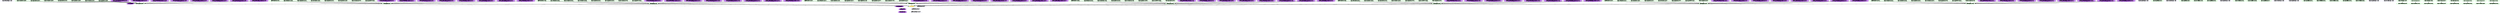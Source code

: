 digraph "g" {
	size = "30,30"
"rsc_c001n09_monitor_5000 <none>" [ style="dashed" color="blue" fontcolor="black" ]
"DcIPaddr_monitor_5000 c001n09" [ style="dashed" color="blue" fontcolor="black" ]
"rsc_c001n08_monitor_5000 <none>" [ style="dashed" color="blue" fontcolor="black" ]
"rsc_c001n08_delete_0 c001n02" [ style=bold color="green" fontcolor="black" ]
"rsc_c001n02_monitor_5000 <none>" [ style="dashed" color="blue" fontcolor="black" ]
"rsc_c001n06_delete_0 c001n02" [ style=bold color="green" fontcolor="black" ]
"rsc_c001n07_delete_0 c001n02" [ style=bold color="green" fontcolor="black" ]
"rsc_c001n08_delete_0 c001n03" [ style=bold color="green" fontcolor="black" ]
"rsc_c001n03_monitor_5000 <none>" [ style="dashed" color="blue" fontcolor="black" ]
"rsc_c001n07_delete_0 c001n03" [ style=bold color="green" fontcolor="black" ]
"rsc_c001n02_delete_0 c001n03" [ style=bold color="green" fontcolor="black" ]
"rsc_c001n08_delete_0 c001n04" [ style=bold color="green" fontcolor="black" ]
"rsc_c001n04_monitor_5000 <none>" [ style="dashed" color="blue" fontcolor="black" ]
"rsc_c001n05_monitor_5000 <none>" [ style="dashed" color="blue" fontcolor="black" ]
"rsc_c001n08_delete_0 c001n06" [ style=bold color="green" fontcolor="black" ]
"rsc_c001n09_delete_0 c001n06" [ style=bold color="green" fontcolor="black" ]
"rsc_c001n02_delete_0 c001n06" [ style=bold color="green" fontcolor="black" ]
"rsc_c001n03_delete_0 c001n06" [ style=bold color="green" fontcolor="black" ]
"rsc_c001n04_delete_0 c001n06" [ style=bold color="green" fontcolor="black" ]
"rsc_c001n06_monitor_5000 <none>" [ style="dashed" color="blue" fontcolor="black" ]
"rsc_c001n07_monitor_5000 <none>" [ style="dashed" color="blue" fontcolor="black" ]
"probe_complete" [ style=bold color="green" fontcolor="orange" ]
"probe_complete c001n09" [ style=bold color="green" fontcolor="black" ]
"rsc_c001n02_monitor_0 c001n09" [ style=bold color="green" fontcolor="black" ]
"rsc_c001n03_monitor_0 c001n09" [ style=bold color="green" fontcolor="black" ]
"rsc_c001n04_monitor_0 c001n09" [ style=bold color="green" fontcolor="black" ]
"rsc_c001n05_monitor_0 c001n09" [ style=bold color="green" fontcolor="black" ]
"rsc_c001n06_monitor_0 c001n09" [ style=bold color="green" fontcolor="black" ]
"rsc_c001n07_monitor_0 c001n09" [ style=bold color="green" fontcolor="black" ]
"rsc_c001n08_monitor_0 c001n09" [ style=bold color="green" fontcolor="black" ]
"DoFencing:child_DoFencing:0_monitor_0 c001n09" [ font_color=black style=filled fillcolor=purple ]
"DoFencing:child_DoFencing:1_monitor_0 c001n09" [ font_color=black style=filled fillcolor=purple ]
"DoFencing:child_DoFencing:2_monitor_0 c001n09" [ font_color=black style=filled fillcolor=purple ]
"DoFencing:child_DoFencing:3_monitor_0 c001n09" [ font_color=black style=filled fillcolor=purple ]
"DoFencing:child_DoFencing:4_monitor_0 c001n09" [ font_color=black style=filled fillcolor=purple ]
"DoFencing:child_DoFencing:5_monitor_0 c001n09" [ font_color=black style=filled fillcolor=purple ]
"DoFencing:child_DoFencing:6_monitor_0 c001n09" [ font_color=black style=filled fillcolor=purple ]
"DoFencing:child_DoFencing:7_monitor_0 c001n09" [ font_color=black style=filled fillcolor=purple ]
"probe_complete c001n02" [ style=bold color="green" fontcolor="black" ]
"DcIPaddr_monitor_0 c001n02" [ style=bold color="green" fontcolor="black" ]
"rsc_c001n09_monitor_0 c001n02" [ style=bold color="green" fontcolor="black" ]
"rsc_c001n03_monitor_0 c001n02" [ style=bold color="green" fontcolor="black" ]
"rsc_c001n04_monitor_0 c001n02" [ style=bold color="green" fontcolor="black" ]
"rsc_c001n05_monitor_0 c001n02" [ style=bold color="green" fontcolor="black" ]
"rsc_c001n06_monitor_0 c001n02" [ style=bold color="green" fontcolor="black" ]
"rsc_c001n07_monitor_0 c001n02" [ style=bold color="green" fontcolor="black" ]
"rsc_c001n08_monitor_0 c001n02" [ style=bold color="green" fontcolor="black" ]
"DoFencing:child_DoFencing:0_monitor_0 c001n02" [ font_color=black style=filled fillcolor=purple ]
"DoFencing:child_DoFencing:1_monitor_0 c001n02" [ font_color=black style=filled fillcolor=purple ]
"DoFencing:child_DoFencing:2_monitor_0 c001n02" [ font_color=black style=filled fillcolor=purple ]
"DoFencing:child_DoFencing:3_monitor_0 c001n02" [ font_color=black style=filled fillcolor=purple ]
"DoFencing:child_DoFencing:4_monitor_0 c001n02" [ font_color=black style=filled fillcolor=purple ]
"DoFencing:child_DoFencing:5_monitor_0 c001n02" [ font_color=black style=filled fillcolor=purple ]
"DoFencing:child_DoFencing:6_monitor_0 c001n02" [ font_color=black style=filled fillcolor=purple ]
"DoFencing:child_DoFencing:7_monitor_0 c001n02" [ font_color=black style=filled fillcolor=purple ]
"probe_complete c001n03" [ style=bold color="green" fontcolor="black" ]
"DcIPaddr_monitor_0 c001n03" [ style=bold color="green" fontcolor="black" ]
"rsc_c001n09_monitor_0 c001n03" [ style=bold color="green" fontcolor="black" ]
"rsc_c001n02_monitor_0 c001n03" [ style=bold color="green" fontcolor="black" ]
"rsc_c001n04_monitor_0 c001n03" [ style=bold color="green" fontcolor="black" ]
"rsc_c001n05_monitor_0 c001n03" [ style=bold color="green" fontcolor="black" ]
"rsc_c001n06_monitor_0 c001n03" [ style=bold color="green" fontcolor="black" ]
"rsc_c001n07_monitor_0 c001n03" [ style=bold color="green" fontcolor="black" ]
"rsc_c001n08_monitor_0 c001n03" [ style=bold color="green" fontcolor="black" ]
"DoFencing:child_DoFencing:0_monitor_0 c001n03" [ font_color=black style=filled fillcolor=purple ]
"DoFencing:child_DoFencing:1_monitor_0 c001n03" [ font_color=black style=filled fillcolor=purple ]
"DoFencing:child_DoFencing:2_monitor_0 c001n03" [ font_color=black style=filled fillcolor=purple ]
"DoFencing:child_DoFencing:3_monitor_0 c001n03" [ font_color=black style=filled fillcolor=purple ]
"DoFencing:child_DoFencing:4_monitor_0 c001n03" [ font_color=black style=filled fillcolor=purple ]
"DoFencing:child_DoFencing:5_monitor_0 c001n03" [ font_color=black style=filled fillcolor=purple ]
"DoFencing:child_DoFencing:6_monitor_0 c001n03" [ font_color=black style=filled fillcolor=purple ]
"DoFencing:child_DoFencing:7_monitor_0 c001n03" [ font_color=black style=filled fillcolor=purple ]
"probe_complete c001n04" [ style=bold color="green" fontcolor="black" ]
"DcIPaddr_monitor_0 c001n04" [ style=bold color="green" fontcolor="black" ]
"rsc_c001n09_monitor_0 c001n04" [ style=bold color="green" fontcolor="black" ]
"rsc_c001n02_monitor_0 c001n04" [ style=bold color="green" fontcolor="black" ]
"rsc_c001n03_monitor_0 c001n04" [ style=bold color="green" fontcolor="black" ]
"rsc_c001n05_monitor_0 c001n04" [ style=bold color="green" fontcolor="black" ]
"rsc_c001n06_monitor_0 c001n04" [ style=bold color="green" fontcolor="black" ]
"rsc_c001n07_monitor_0 c001n04" [ style=bold color="green" fontcolor="black" ]
"rsc_c001n08_monitor_0 c001n04" [ style=bold color="green" fontcolor="black" ]
"DoFencing:child_DoFencing:0_monitor_0 c001n04" [ font_color=black style=filled fillcolor=purple ]
"DoFencing:child_DoFencing:1_monitor_0 c001n04" [ font_color=black style=filled fillcolor=purple ]
"DoFencing:child_DoFencing:2_monitor_0 c001n04" [ font_color=black style=filled fillcolor=purple ]
"DoFencing:child_DoFencing:3_monitor_0 c001n04" [ font_color=black style=filled fillcolor=purple ]
"DoFencing:child_DoFencing:4_monitor_0 c001n04" [ font_color=black style=filled fillcolor=purple ]
"DoFencing:child_DoFencing:5_monitor_0 c001n04" [ font_color=black style=filled fillcolor=purple ]
"DoFencing:child_DoFencing:6_monitor_0 c001n04" [ font_color=black style=filled fillcolor=purple ]
"DoFencing:child_DoFencing:7_monitor_0 c001n04" [ font_color=black style=filled fillcolor=purple ]
"probe_complete c001n05" [ style=bold color="green" fontcolor="black" ]
"DcIPaddr_monitor_0 c001n05" [ style=bold color="green" fontcolor="black" ]
"rsc_c001n09_monitor_0 c001n05" [ style=bold color="green" fontcolor="black" ]
"rsc_c001n02_monitor_0 c001n05" [ style=bold color="green" fontcolor="black" ]
"rsc_c001n03_monitor_0 c001n05" [ style=bold color="green" fontcolor="black" ]
"rsc_c001n04_monitor_0 c001n05" [ style=bold color="green" fontcolor="black" ]
"rsc_c001n06_monitor_0 c001n05" [ style=bold color="green" fontcolor="black" ]
"rsc_c001n07_monitor_0 c001n05" [ style=bold color="green" fontcolor="black" ]
"rsc_c001n08_monitor_0 c001n05" [ style=bold color="green" fontcolor="black" ]
"DoFencing:child_DoFencing:0_monitor_0 c001n05" [ font_color=black style=filled fillcolor=purple ]
"DoFencing:child_DoFencing:1_monitor_0 c001n05" [ font_color=black style=filled fillcolor=purple ]
"DoFencing:child_DoFencing:2_monitor_0 c001n05" [ font_color=black style=filled fillcolor=purple ]
"DoFencing:child_DoFencing:3_monitor_0 c001n05" [ font_color=black style=filled fillcolor=purple ]
"DoFencing:child_DoFencing:4_monitor_0 c001n05" [ font_color=black style=filled fillcolor=purple ]
"DoFencing:child_DoFencing:5_monitor_0 c001n05" [ font_color=black style=filled fillcolor=purple ]
"DoFencing:child_DoFencing:6_monitor_0 c001n05" [ font_color=black style=filled fillcolor=purple ]
"DoFencing:child_DoFencing:7_monitor_0 c001n05" [ font_color=black style=filled fillcolor=purple ]
"probe_complete c001n06" [ style=bold color="green" fontcolor="black" ]
"DcIPaddr_monitor_0 c001n06" [ style=bold color="green" fontcolor="black" ]
"rsc_c001n09_monitor_0 c001n06" [ style=bold color="green" fontcolor="black" ]
"rsc_c001n02_monitor_0 c001n06" [ style=bold color="green" fontcolor="black" ]
"rsc_c001n03_monitor_0 c001n06" [ style=bold color="green" fontcolor="black" ]
"rsc_c001n04_monitor_0 c001n06" [ style=bold color="green" fontcolor="black" ]
"rsc_c001n05_monitor_0 c001n06" [ style=bold color="green" fontcolor="black" ]
"rsc_c001n07_monitor_0 c001n06" [ style=bold color="green" fontcolor="black" ]
"rsc_c001n08_monitor_0 c001n06" [ style=bold color="green" fontcolor="black" ]
"DoFencing:child_DoFencing:0_monitor_0 c001n06" [ font_color=black style=filled fillcolor=purple ]
"DoFencing:child_DoFencing:1_monitor_0 c001n06" [ font_color=black style=filled fillcolor=purple ]
"DoFencing:child_DoFencing:2_monitor_0 c001n06" [ font_color=black style=filled fillcolor=purple ]
"DoFencing:child_DoFencing:3_monitor_0 c001n06" [ font_color=black style=filled fillcolor=purple ]
"DoFencing:child_DoFencing:4_monitor_0 c001n06" [ font_color=black style=filled fillcolor=purple ]
"DoFencing:child_DoFencing:5_monitor_0 c001n06" [ font_color=black style=filled fillcolor=purple ]
"DoFencing:child_DoFencing:6_monitor_0 c001n06" [ font_color=black style=filled fillcolor=purple ]
"DoFencing:child_DoFencing:7_monitor_0 c001n06" [ font_color=black style=filled fillcolor=purple ]
"probe_complete c001n07" [ style=bold color="green" fontcolor="black" ]
"DcIPaddr_monitor_0 c001n07" [ style=bold color="green" fontcolor="black" ]
"rsc_c001n09_monitor_0 c001n07" [ style=bold color="green" fontcolor="black" ]
"rsc_c001n02_monitor_0 c001n07" [ style=bold color="green" fontcolor="black" ]
"rsc_c001n03_monitor_0 c001n07" [ style=bold color="green" fontcolor="black" ]
"rsc_c001n04_monitor_0 c001n07" [ style=bold color="green" fontcolor="black" ]
"rsc_c001n05_monitor_0 c001n07" [ style=bold color="green" fontcolor="black" ]
"rsc_c001n06_monitor_0 c001n07" [ style=bold color="green" fontcolor="black" ]
"rsc_c001n08_monitor_0 c001n07" [ style=bold color="green" fontcolor="black" ]
"DoFencing:child_DoFencing:0_monitor_0 c001n07" [ font_color=black style=filled fillcolor=purple ]
"DoFencing:child_DoFencing:1_monitor_0 c001n07" [ font_color=black style=filled fillcolor=purple ]
"DoFencing:child_DoFencing:2_monitor_0 c001n07" [ font_color=black style=filled fillcolor=purple ]
"DoFencing:child_DoFencing:3_monitor_0 c001n07" [ font_color=black style=filled fillcolor=purple ]
"DoFencing:child_DoFencing:4_monitor_0 c001n07" [ font_color=black style=filled fillcolor=purple ]
"DoFencing:child_DoFencing:5_monitor_0 c001n07" [ font_color=black style=filled fillcolor=purple ]
"DoFencing:child_DoFencing:6_monitor_0 c001n07" [ font_color=black style=filled fillcolor=purple ]
"DoFencing:child_DoFencing:7_monitor_0 c001n07" [ font_color=black style=filled fillcolor=purple ]
"probe_complete c001n08" [ style=bold color="green" fontcolor="black" ]
"DcIPaddr_monitor_0 c001n08" [ style=bold color="green" fontcolor="black" ]
"rsc_c001n09_monitor_0 c001n08" [ style=bold color="green" fontcolor="black" ]
"rsc_c001n02_monitor_0 c001n08" [ style=bold color="green" fontcolor="black" ]
"rsc_c001n03_monitor_0 c001n08" [ style=bold color="green" fontcolor="black" ]
"rsc_c001n04_monitor_0 c001n08" [ style=bold color="green" fontcolor="black" ]
"rsc_c001n05_monitor_0 c001n08" [ style=bold color="green" fontcolor="black" ]
"rsc_c001n06_monitor_0 c001n08" [ style=bold color="green" fontcolor="black" ]
"rsc_c001n07_monitor_0 c001n08" [ style=bold color="green" fontcolor="black" ]
"DoFencing:child_DoFencing:0_monitor_0 c001n08" [ font_color=black style=filled fillcolor=purple ]
"DoFencing:child_DoFencing:1_monitor_0 c001n08" [ font_color=black style=filled fillcolor=purple ]
"DoFencing:child_DoFencing:2_monitor_0 c001n08" [ font_color=black style=filled fillcolor=purple ]
"DoFencing:child_DoFencing:3_monitor_0 c001n08" [ font_color=black style=filled fillcolor=purple ]
"DoFencing:child_DoFencing:4_monitor_0 c001n08" [ font_color=black style=filled fillcolor=purple ]
"DoFencing:child_DoFencing:5_monitor_0 c001n08" [ font_color=black style=filled fillcolor=purple ]
"DoFencing:child_DoFencing:6_monitor_0 c001n08" [ font_color=black style=filled fillcolor=purple ]
"DoFencing:child_DoFencing:7_monitor_0 c001n08" [ font_color=black style=filled fillcolor=purple ]
"DcIPaddr_stop_0 c001n09" [ style="dashed" color="blue" fontcolor="black" ]
"DcIPaddr_start_0 c001n09" [ style="dashed" color="blue" fontcolor="black" ]
"rsc_c001n09_stop_0 c001n09" [ style=bold color="green" fontcolor="black" ]
"rsc_c001n09_delete_0 c001n09" [ style=bold color="green" fontcolor="black" ]
"rsc_c001n02_stop_0 c001n02" [ style=bold color="green" fontcolor="black" ]
"rsc_c001n02_delete_0 c001n02" [ style=bold color="green" fontcolor="black" ]
"rsc_c001n03_stop_0 c001n03" [ style=bold color="green" fontcolor="black" ]
"rsc_c001n03_delete_0 c001n03" [ style=bold color="green" fontcolor="black" ]
"rsc_c001n04_stop_0 c001n04" [ style=bold color="green" fontcolor="black" ]
"rsc_c001n04_delete_0 c001n04" [ style=bold color="green" fontcolor="black" ]
"rsc_c001n05_stop_0 c001n05" [ style=bold color="green" fontcolor="black" ]
"rsc_c001n05_delete_0 c001n05" [ style=bold color="green" fontcolor="black" ]
"rsc_c001n06_stop_0 c001n06" [ style=bold color="green" fontcolor="black" ]
"rsc_c001n06_delete_0 c001n06" [ style=bold color="green" fontcolor="black" ]
"rsc_c001n07_stop_0 c001n07" [ style=bold color="green" fontcolor="black" ]
"rsc_c001n07_delete_0 c001n07" [ style=bold color="green" fontcolor="black" ]
"rsc_c001n08_stop_0 c001n08" [ style=bold color="green" fontcolor="black" ]
"rsc_c001n08_delete_0 c001n08" [ style=bold color="green" fontcolor="black" ]
"DoFencing_start_0" [ font_color=black style=filled fillcolor=purple ]
"DoFencing_running_0" [ font_color=black style=filled fillcolor=purple ]
"DoFencing_stop_0" [ font_color=black style=filled fillcolor=purple ]
"DoFencing_stopped_0" [ font_color=black style=filled fillcolor=purple ]
"DcIPaddr_start_0 c001n09" -> "DcIPaddr_monitor_5000 c001n09" [ style = dashed]
"probe_complete c001n09" -> "probe_complete" [ style = bold]
"probe_complete c001n02" -> "probe_complete" [ style = bold]
"probe_complete c001n03" -> "probe_complete" [ style = bold]
"probe_complete c001n04" -> "probe_complete" [ style = bold]
"probe_complete c001n05" -> "probe_complete" [ style = bold]
"probe_complete c001n06" -> "probe_complete" [ style = bold]
"probe_complete c001n07" -> "probe_complete" [ style = bold]
"probe_complete c001n08" -> "probe_complete" [ style = bold]
"rsc_c001n02_monitor_0 c001n09" -> "probe_complete c001n09" [ style = bold]
"rsc_c001n03_monitor_0 c001n09" -> "probe_complete c001n09" [ style = bold]
"rsc_c001n04_monitor_0 c001n09" -> "probe_complete c001n09" [ style = bold]
"rsc_c001n05_monitor_0 c001n09" -> "probe_complete c001n09" [ style = bold]
"rsc_c001n06_monitor_0 c001n09" -> "probe_complete c001n09" [ style = bold]
"rsc_c001n07_monitor_0 c001n09" -> "probe_complete c001n09" [ style = bold]
"rsc_c001n08_monitor_0 c001n09" -> "probe_complete c001n09" [ style = bold]
"DoFencing:child_DoFencing:0_monitor_0 c001n09" -> "probe_complete c001n09" [ style = bold]
"DoFencing:child_DoFencing:1_monitor_0 c001n09" -> "probe_complete c001n09" [ style = bold]
"DoFencing:child_DoFencing:2_monitor_0 c001n09" -> "probe_complete c001n09" [ style = bold]
"DoFencing:child_DoFencing:3_monitor_0 c001n09" -> "probe_complete c001n09" [ style = bold]
"DoFencing:child_DoFencing:4_monitor_0 c001n09" -> "probe_complete c001n09" [ style = bold]
"DoFencing:child_DoFencing:5_monitor_0 c001n09" -> "probe_complete c001n09" [ style = bold]
"DoFencing:child_DoFencing:6_monitor_0 c001n09" -> "probe_complete c001n09" [ style = bold]
"DoFencing:child_DoFencing:7_monitor_0 c001n09" -> "probe_complete c001n09" [ style = bold]
"DcIPaddr_monitor_0 c001n02" -> "probe_complete c001n02" [ style = bold]
"rsc_c001n09_monitor_0 c001n02" -> "probe_complete c001n02" [ style = bold]
"rsc_c001n03_monitor_0 c001n02" -> "probe_complete c001n02" [ style = bold]
"rsc_c001n04_monitor_0 c001n02" -> "probe_complete c001n02" [ style = bold]
"rsc_c001n05_monitor_0 c001n02" -> "probe_complete c001n02" [ style = bold]
"rsc_c001n06_monitor_0 c001n02" -> "probe_complete c001n02" [ style = bold]
"rsc_c001n07_monitor_0 c001n02" -> "probe_complete c001n02" [ style = bold]
"rsc_c001n08_monitor_0 c001n02" -> "probe_complete c001n02" [ style = bold]
"DoFencing:child_DoFencing:0_monitor_0 c001n02" -> "probe_complete c001n02" [ style = bold]
"DoFencing:child_DoFencing:1_monitor_0 c001n02" -> "probe_complete c001n02" [ style = bold]
"DoFencing:child_DoFencing:2_monitor_0 c001n02" -> "probe_complete c001n02" [ style = bold]
"DoFencing:child_DoFencing:3_monitor_0 c001n02" -> "probe_complete c001n02" [ style = bold]
"DoFencing:child_DoFencing:4_monitor_0 c001n02" -> "probe_complete c001n02" [ style = bold]
"DoFencing:child_DoFencing:5_monitor_0 c001n02" -> "probe_complete c001n02" [ style = bold]
"DoFencing:child_DoFencing:6_monitor_0 c001n02" -> "probe_complete c001n02" [ style = bold]
"DoFencing:child_DoFencing:7_monitor_0 c001n02" -> "probe_complete c001n02" [ style = bold]
"DcIPaddr_monitor_0 c001n03" -> "probe_complete c001n03" [ style = bold]
"rsc_c001n09_monitor_0 c001n03" -> "probe_complete c001n03" [ style = bold]
"rsc_c001n02_monitor_0 c001n03" -> "probe_complete c001n03" [ style = bold]
"rsc_c001n04_monitor_0 c001n03" -> "probe_complete c001n03" [ style = bold]
"rsc_c001n05_monitor_0 c001n03" -> "probe_complete c001n03" [ style = bold]
"rsc_c001n06_monitor_0 c001n03" -> "probe_complete c001n03" [ style = bold]
"rsc_c001n07_monitor_0 c001n03" -> "probe_complete c001n03" [ style = bold]
"rsc_c001n08_monitor_0 c001n03" -> "probe_complete c001n03" [ style = bold]
"DoFencing:child_DoFencing:0_monitor_0 c001n03" -> "probe_complete c001n03" [ style = bold]
"DoFencing:child_DoFencing:1_monitor_0 c001n03" -> "probe_complete c001n03" [ style = bold]
"DoFencing:child_DoFencing:2_monitor_0 c001n03" -> "probe_complete c001n03" [ style = bold]
"DoFencing:child_DoFencing:3_monitor_0 c001n03" -> "probe_complete c001n03" [ style = bold]
"DoFencing:child_DoFencing:4_monitor_0 c001n03" -> "probe_complete c001n03" [ style = bold]
"DoFencing:child_DoFencing:5_monitor_0 c001n03" -> "probe_complete c001n03" [ style = bold]
"DoFencing:child_DoFencing:6_monitor_0 c001n03" -> "probe_complete c001n03" [ style = bold]
"DoFencing:child_DoFencing:7_monitor_0 c001n03" -> "probe_complete c001n03" [ style = bold]
"DcIPaddr_monitor_0 c001n04" -> "probe_complete c001n04" [ style = bold]
"rsc_c001n09_monitor_0 c001n04" -> "probe_complete c001n04" [ style = bold]
"rsc_c001n02_monitor_0 c001n04" -> "probe_complete c001n04" [ style = bold]
"rsc_c001n03_monitor_0 c001n04" -> "probe_complete c001n04" [ style = bold]
"rsc_c001n05_monitor_0 c001n04" -> "probe_complete c001n04" [ style = bold]
"rsc_c001n06_monitor_0 c001n04" -> "probe_complete c001n04" [ style = bold]
"rsc_c001n07_monitor_0 c001n04" -> "probe_complete c001n04" [ style = bold]
"rsc_c001n08_monitor_0 c001n04" -> "probe_complete c001n04" [ style = bold]
"DoFencing:child_DoFencing:0_monitor_0 c001n04" -> "probe_complete c001n04" [ style = bold]
"DoFencing:child_DoFencing:1_monitor_0 c001n04" -> "probe_complete c001n04" [ style = bold]
"DoFencing:child_DoFencing:2_monitor_0 c001n04" -> "probe_complete c001n04" [ style = bold]
"DoFencing:child_DoFencing:3_monitor_0 c001n04" -> "probe_complete c001n04" [ style = bold]
"DoFencing:child_DoFencing:4_monitor_0 c001n04" -> "probe_complete c001n04" [ style = bold]
"DoFencing:child_DoFencing:5_monitor_0 c001n04" -> "probe_complete c001n04" [ style = bold]
"DoFencing:child_DoFencing:6_monitor_0 c001n04" -> "probe_complete c001n04" [ style = bold]
"DoFencing:child_DoFencing:7_monitor_0 c001n04" -> "probe_complete c001n04" [ style = bold]
"DcIPaddr_monitor_0 c001n05" -> "probe_complete c001n05" [ style = bold]
"rsc_c001n09_monitor_0 c001n05" -> "probe_complete c001n05" [ style = bold]
"rsc_c001n02_monitor_0 c001n05" -> "probe_complete c001n05" [ style = bold]
"rsc_c001n03_monitor_0 c001n05" -> "probe_complete c001n05" [ style = bold]
"rsc_c001n04_monitor_0 c001n05" -> "probe_complete c001n05" [ style = bold]
"rsc_c001n06_monitor_0 c001n05" -> "probe_complete c001n05" [ style = bold]
"rsc_c001n07_monitor_0 c001n05" -> "probe_complete c001n05" [ style = bold]
"rsc_c001n08_monitor_0 c001n05" -> "probe_complete c001n05" [ style = bold]
"DoFencing:child_DoFencing:0_monitor_0 c001n05" -> "probe_complete c001n05" [ style = bold]
"DoFencing:child_DoFencing:1_monitor_0 c001n05" -> "probe_complete c001n05" [ style = bold]
"DoFencing:child_DoFencing:2_monitor_0 c001n05" -> "probe_complete c001n05" [ style = bold]
"DoFencing:child_DoFencing:3_monitor_0 c001n05" -> "probe_complete c001n05" [ style = bold]
"DoFencing:child_DoFencing:4_monitor_0 c001n05" -> "probe_complete c001n05" [ style = bold]
"DoFencing:child_DoFencing:5_monitor_0 c001n05" -> "probe_complete c001n05" [ style = bold]
"DoFencing:child_DoFencing:6_monitor_0 c001n05" -> "probe_complete c001n05" [ style = bold]
"DoFencing:child_DoFencing:7_monitor_0 c001n05" -> "probe_complete c001n05" [ style = bold]
"DcIPaddr_monitor_0 c001n06" -> "probe_complete c001n06" [ style = bold]
"rsc_c001n09_monitor_0 c001n06" -> "probe_complete c001n06" [ style = bold]
"rsc_c001n02_monitor_0 c001n06" -> "probe_complete c001n06" [ style = bold]
"rsc_c001n03_monitor_0 c001n06" -> "probe_complete c001n06" [ style = bold]
"rsc_c001n04_monitor_0 c001n06" -> "probe_complete c001n06" [ style = bold]
"rsc_c001n05_monitor_0 c001n06" -> "probe_complete c001n06" [ style = bold]
"rsc_c001n07_monitor_0 c001n06" -> "probe_complete c001n06" [ style = bold]
"rsc_c001n08_monitor_0 c001n06" -> "probe_complete c001n06" [ style = bold]
"DoFencing:child_DoFencing:0_monitor_0 c001n06" -> "probe_complete c001n06" [ style = bold]
"DoFencing:child_DoFencing:1_monitor_0 c001n06" -> "probe_complete c001n06" [ style = bold]
"DoFencing:child_DoFencing:2_monitor_0 c001n06" -> "probe_complete c001n06" [ style = bold]
"DoFencing:child_DoFencing:3_monitor_0 c001n06" -> "probe_complete c001n06" [ style = bold]
"DoFencing:child_DoFencing:4_monitor_0 c001n06" -> "probe_complete c001n06" [ style = bold]
"DoFencing:child_DoFencing:5_monitor_0 c001n06" -> "probe_complete c001n06" [ style = bold]
"DoFencing:child_DoFencing:6_monitor_0 c001n06" -> "probe_complete c001n06" [ style = bold]
"DoFencing:child_DoFencing:7_monitor_0 c001n06" -> "probe_complete c001n06" [ style = bold]
"DcIPaddr_monitor_0 c001n07" -> "probe_complete c001n07" [ style = bold]
"rsc_c001n09_monitor_0 c001n07" -> "probe_complete c001n07" [ style = bold]
"rsc_c001n02_monitor_0 c001n07" -> "probe_complete c001n07" [ style = bold]
"rsc_c001n03_monitor_0 c001n07" -> "probe_complete c001n07" [ style = bold]
"rsc_c001n04_monitor_0 c001n07" -> "probe_complete c001n07" [ style = bold]
"rsc_c001n05_monitor_0 c001n07" -> "probe_complete c001n07" [ style = bold]
"rsc_c001n06_monitor_0 c001n07" -> "probe_complete c001n07" [ style = bold]
"rsc_c001n08_monitor_0 c001n07" -> "probe_complete c001n07" [ style = bold]
"DoFencing:child_DoFencing:0_monitor_0 c001n07" -> "probe_complete c001n07" [ style = bold]
"DoFencing:child_DoFencing:1_monitor_0 c001n07" -> "probe_complete c001n07" [ style = bold]
"DoFencing:child_DoFencing:2_monitor_0 c001n07" -> "probe_complete c001n07" [ style = bold]
"DoFencing:child_DoFencing:3_monitor_0 c001n07" -> "probe_complete c001n07" [ style = bold]
"DoFencing:child_DoFencing:4_monitor_0 c001n07" -> "probe_complete c001n07" [ style = bold]
"DoFencing:child_DoFencing:5_monitor_0 c001n07" -> "probe_complete c001n07" [ style = bold]
"DoFencing:child_DoFencing:6_monitor_0 c001n07" -> "probe_complete c001n07" [ style = bold]
"DoFencing:child_DoFencing:7_monitor_0 c001n07" -> "probe_complete c001n07" [ style = bold]
"DcIPaddr_monitor_0 c001n08" -> "probe_complete c001n08" [ style = bold]
"rsc_c001n09_monitor_0 c001n08" -> "probe_complete c001n08" [ style = bold]
"rsc_c001n02_monitor_0 c001n08" -> "probe_complete c001n08" [ style = bold]
"rsc_c001n03_monitor_0 c001n08" -> "probe_complete c001n08" [ style = bold]
"rsc_c001n04_monitor_0 c001n08" -> "probe_complete c001n08" [ style = bold]
"rsc_c001n05_monitor_0 c001n08" -> "probe_complete c001n08" [ style = bold]
"rsc_c001n06_monitor_0 c001n08" -> "probe_complete c001n08" [ style = bold]
"rsc_c001n07_monitor_0 c001n08" -> "probe_complete c001n08" [ style = bold]
"DoFencing:child_DoFencing:0_monitor_0 c001n08" -> "probe_complete c001n08" [ style = bold]
"DoFencing:child_DoFencing:1_monitor_0 c001n08" -> "probe_complete c001n08" [ style = bold]
"DoFencing:child_DoFencing:2_monitor_0 c001n08" -> "probe_complete c001n08" [ style = bold]
"DoFencing:child_DoFencing:3_monitor_0 c001n08" -> "probe_complete c001n08" [ style = bold]
"DoFencing:child_DoFencing:4_monitor_0 c001n08" -> "probe_complete c001n08" [ style = bold]
"DoFencing:child_DoFencing:5_monitor_0 c001n08" -> "probe_complete c001n08" [ style = bold]
"DoFencing:child_DoFencing:6_monitor_0 c001n08" -> "probe_complete c001n08" [ style = bold]
"DoFencing:child_DoFencing:7_monitor_0 c001n08" -> "probe_complete c001n08" [ style = bold]
"probe_complete" -> "DcIPaddr_start_0 c001n09" [ style = dashed]
"DcIPaddr_stop_0 c001n09" -> "DcIPaddr_start_0 c001n09" [ style = dashed]
"rsc_c001n09_stop_0 c001n09" -> "rsc_c001n09_delete_0 c001n09" [ style = bold]
"rsc_c001n02_stop_0 c001n02" -> "rsc_c001n02_delete_0 c001n02" [ style = bold]
"rsc_c001n03_stop_0 c001n03" -> "rsc_c001n03_delete_0 c001n03" [ style = bold]
"rsc_c001n04_stop_0 c001n04" -> "rsc_c001n04_delete_0 c001n04" [ style = bold]
"rsc_c001n05_stop_0 c001n05" -> "rsc_c001n05_delete_0 c001n05" [ style = bold]
"rsc_c001n06_stop_0 c001n06" -> "rsc_c001n06_delete_0 c001n06" [ style = bold]
"rsc_c001n07_stop_0 c001n07" -> "rsc_c001n07_delete_0 c001n07" [ style = bold]
"rsc_c001n08_stop_0 c001n08" -> "rsc_c001n08_delete_0 c001n08" [ style = bold]
"probe_complete" -> "DoFencing_start_0" [ style = dashed]
"DoFencing_stopped_0" -> "DoFencing_start_0" [ style = dashed]
"DoFencing_start_0" -> "DoFencing_running_0" [ style = dashed]
"DoFencing_stop_0" -> "DoFencing_stopped_0" [ style = dashed]
}
